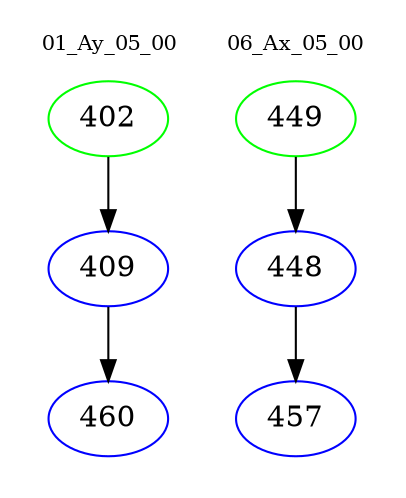 digraph{
subgraph cluster_0 {
color = white
label = "01_Ay_05_00";
fontsize=10;
T0_402 [label="402", color="green"]
T0_402 -> T0_409 [color="black"]
T0_409 [label="409", color="blue"]
T0_409 -> T0_460 [color="black"]
T0_460 [label="460", color="blue"]
}
subgraph cluster_1 {
color = white
label = "06_Ax_05_00";
fontsize=10;
T1_449 [label="449", color="green"]
T1_449 -> T1_448 [color="black"]
T1_448 [label="448", color="blue"]
T1_448 -> T1_457 [color="black"]
T1_457 [label="457", color="blue"]
}
}
